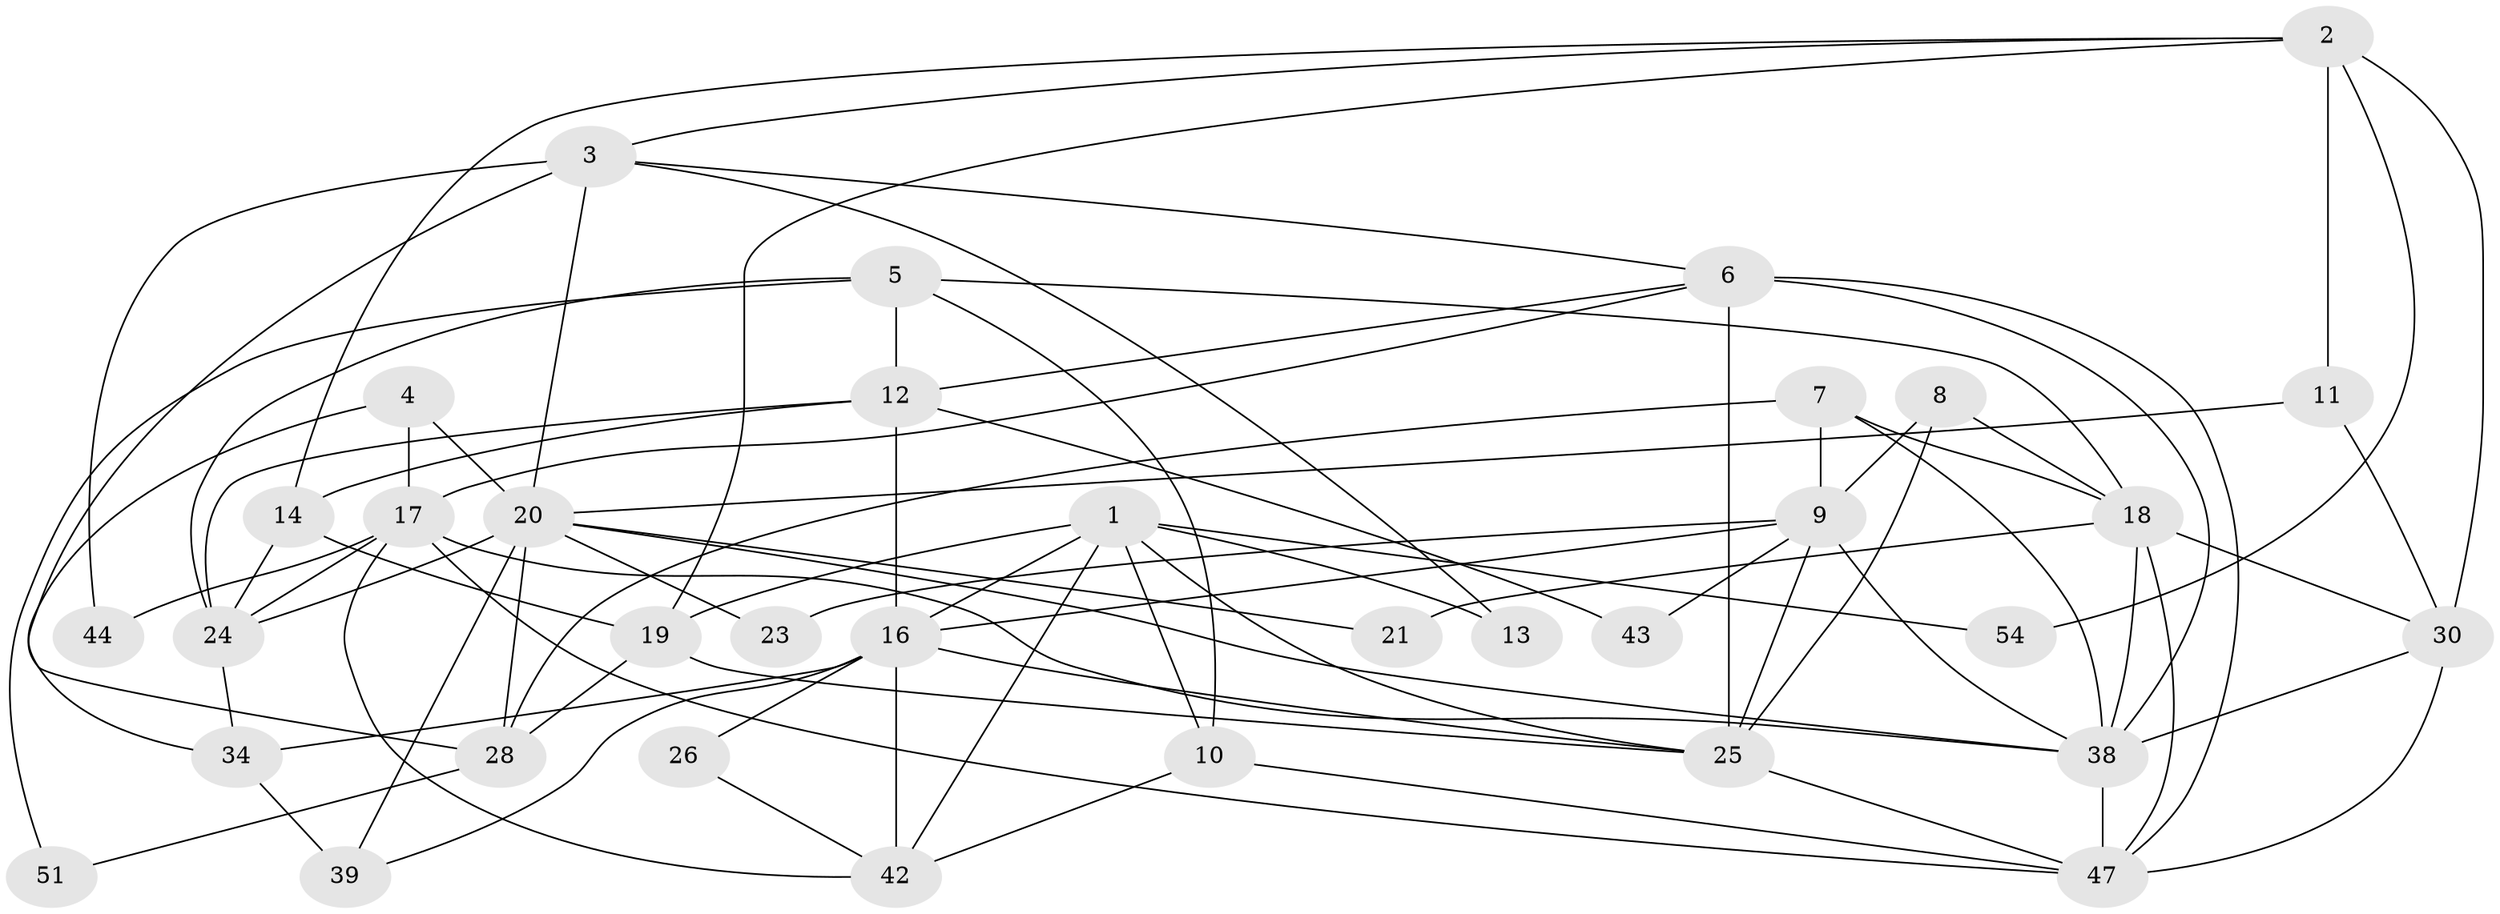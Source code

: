 // Generated by graph-tools (version 1.1) at 2025/52/02/27/25 19:52:09]
// undirected, 35 vertices, 83 edges
graph export_dot {
graph [start="1"]
  node [color=gray90,style=filled];
  1 [super="+49"];
  2 [super="+22"];
  3;
  4;
  5 [super="+35"];
  6 [super="+53"];
  7 [super="+40"];
  8;
  9 [super="+29"];
  10;
  11;
  12 [super="+15"];
  13;
  14 [super="+32"];
  16 [super="+45"];
  17 [super="+33"];
  18 [super="+36"];
  19;
  20 [super="+27"];
  21;
  23;
  24 [super="+31"];
  25 [super="+41"];
  26;
  28 [super="+48"];
  30 [super="+55"];
  34 [super="+37"];
  38 [super="+46"];
  39;
  42 [super="+50"];
  43;
  44;
  47 [super="+52"];
  51;
  54;
  1 -- 25;
  1 -- 10;
  1 -- 16;
  1 -- 19;
  1 -- 54;
  1 -- 13;
  1 -- 42;
  2 -- 30 [weight=2];
  2 -- 11;
  2 -- 14;
  2 -- 19;
  2 -- 3;
  2 -- 54;
  3 -- 20;
  3 -- 13;
  3 -- 44;
  3 -- 6;
  3 -- 28;
  4 -- 34;
  4 -- 20;
  4 -- 17;
  5 -- 12;
  5 -- 24;
  5 -- 51;
  5 -- 18;
  5 -- 10;
  6 -- 12;
  6 -- 25 [weight=2];
  6 -- 38;
  6 -- 17;
  6 -- 47;
  7 -- 18;
  7 -- 9;
  7 -- 28;
  7 -- 38;
  8 -- 18;
  8 -- 9;
  8 -- 25;
  9 -- 23;
  9 -- 43;
  9 -- 16;
  9 -- 38;
  9 -- 25;
  10 -- 47;
  10 -- 42;
  11 -- 20;
  11 -- 30;
  12 -- 43;
  12 -- 16;
  12 -- 14;
  12 -- 24;
  14 -- 19;
  14 -- 24;
  16 -- 42 [weight=2];
  16 -- 25;
  16 -- 34;
  16 -- 26;
  16 -- 39;
  17 -- 42;
  17 -- 38;
  17 -- 44;
  17 -- 47;
  17 -- 24;
  18 -- 30;
  18 -- 47;
  18 -- 21 [weight=2];
  18 -- 38;
  19 -- 25;
  19 -- 28;
  20 -- 38;
  20 -- 24 [weight=2];
  20 -- 39;
  20 -- 21;
  20 -- 23;
  20 -- 28;
  24 -- 34;
  25 -- 47;
  26 -- 42;
  28 -- 51;
  30 -- 38;
  30 -- 47;
  34 -- 39;
  38 -- 47;
}
